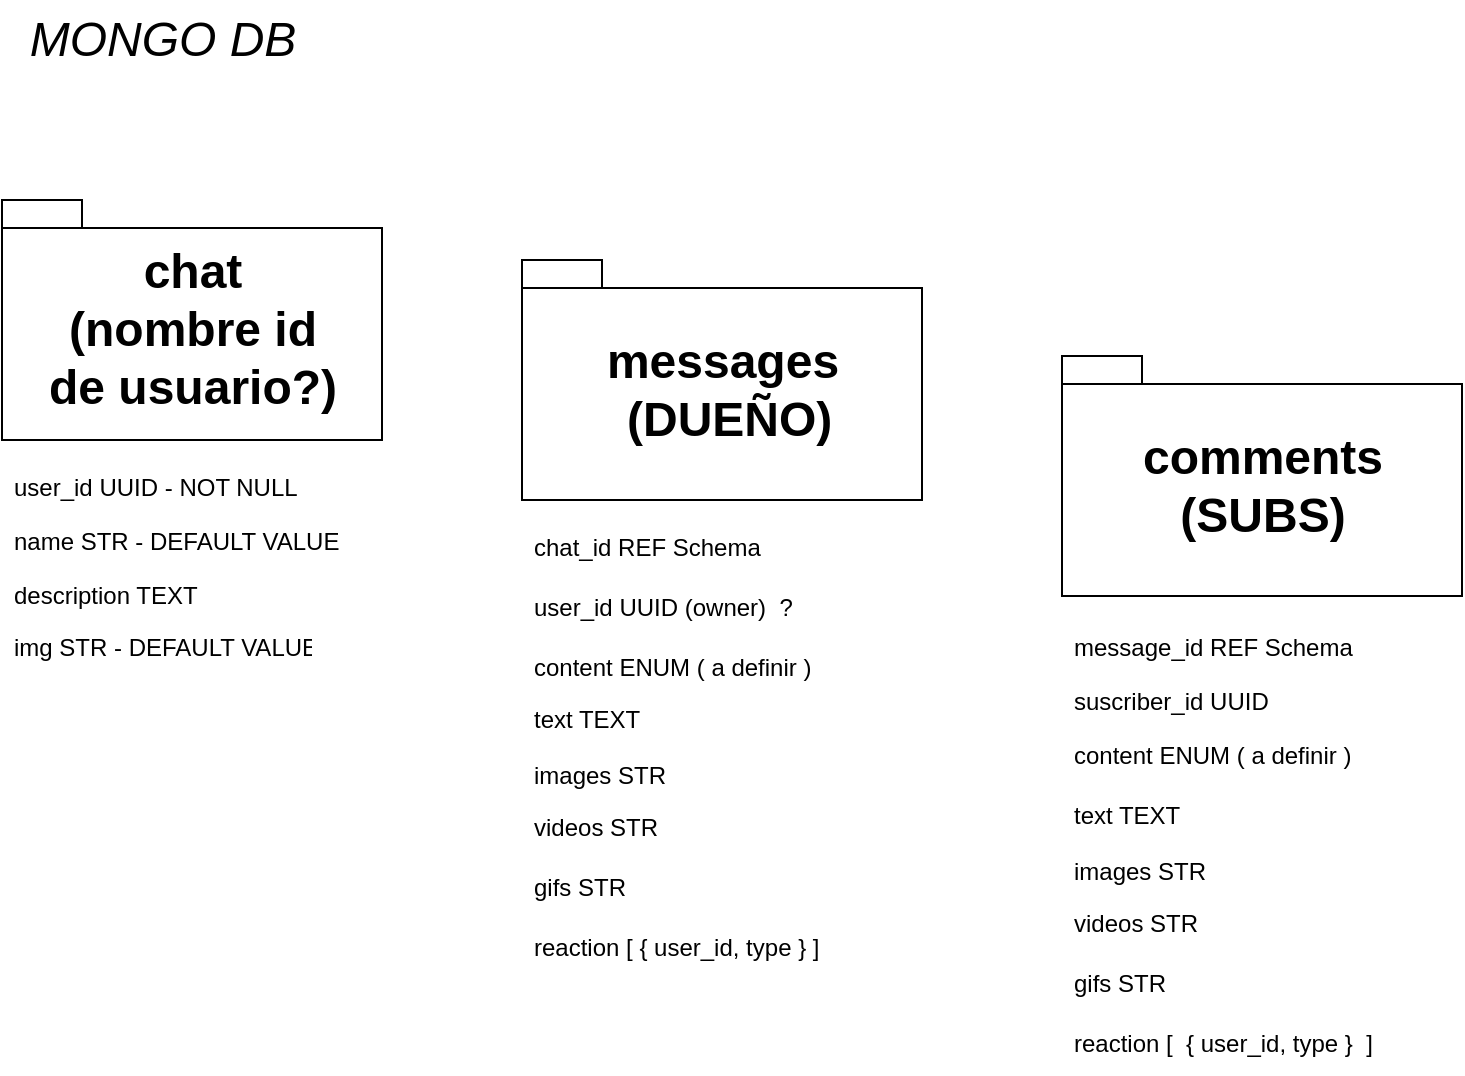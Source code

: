 <mxfile>
    <diagram id="YF7XhDCpssPX3aJB71T2" name="Page-1">
        <mxGraphModel dx="1039" dy="495" grid="1" gridSize="10" guides="1" tooltips="1" connect="1" arrows="1" fold="1" page="1" pageScale="1" pageWidth="850" pageHeight="1100" math="0" shadow="0">
            <root>
                <mxCell id="0"/>
                <mxCell id="1" parent="0"/>
                <mxCell id="2" value="chat &lt;br&gt;(nombre id&lt;br&gt;de usuario?)&lt;br&gt;" style="shape=folder;fontStyle=1;spacingTop=10;tabWidth=40;tabHeight=14;tabPosition=left;html=1;fontSize=24;" parent="1" vertex="1">
                    <mxGeometry x="40" y="120" width="190" height="120" as="geometry"/>
                </mxCell>
                <mxCell id="3" value="messages&lt;br&gt;&amp;nbsp;(DUEÑO)" style="shape=folder;fontStyle=1;spacingTop=10;tabWidth=40;tabHeight=14;tabPosition=left;html=1;fontSize=24;" parent="1" vertex="1">
                    <mxGeometry x="300" y="150" width="200" height="120" as="geometry"/>
                </mxCell>
                <mxCell id="4" value="&lt;span style=&quot;font-size: 24px;&quot;&gt;&lt;i&gt;MONGO DB&lt;/i&gt;&lt;/span&gt;" style="text;html=1;align=center;verticalAlign=middle;resizable=0;points=[];autosize=1;strokeColor=none;fillColor=none;" parent="1" vertex="1">
                    <mxGeometry x="40" y="20" width="160" height="40" as="geometry"/>
                </mxCell>
                <mxCell id="8" value="user_id UUID - NOT NULL" style="text;strokeColor=none;fillColor=none;align=left;verticalAlign=top;spacingLeft=4;spacingRight=4;overflow=hidden;rotatable=0;points=[[0,0.5],[1,0.5]];portConstraint=eastwest;" parent="1" vertex="1">
                    <mxGeometry x="40" y="250" width="160" height="26" as="geometry"/>
                </mxCell>
                <mxCell id="11" value="chat_id REF Schema" style="text;strokeColor=none;fillColor=none;align=left;verticalAlign=top;spacingLeft=4;spacingRight=4;overflow=hidden;rotatable=0;points=[[0,0.5],[1,0.5]];portConstraint=eastwest;" parent="1" vertex="1">
                    <mxGeometry x="300" y="280" width="160" height="26" as="geometry"/>
                </mxCell>
                <mxCell id="12" value="user_id UUID (owner)  ?" style="text;strokeColor=none;fillColor=none;align=left;verticalAlign=top;spacingLeft=4;spacingRight=4;overflow=hidden;rotatable=0;points=[[0,0.5],[1,0.5]];portConstraint=eastwest;" parent="1" vertex="1">
                    <mxGeometry x="300" y="310" width="160" height="26" as="geometry"/>
                </mxCell>
                <mxCell id="13" value="images STR " style="text;strokeColor=none;fillColor=none;align=left;verticalAlign=top;spacingLeft=4;spacingRight=4;overflow=hidden;rotatable=0;points=[[0,0.5],[1,0.5]];portConstraint=eastwest;" parent="1" vertex="1">
                    <mxGeometry x="300" y="394" width="160" height="26" as="geometry"/>
                </mxCell>
                <mxCell id="14" value="content ENUM ( a definir )" style="text;strokeColor=none;fillColor=none;align=left;verticalAlign=top;spacingLeft=4;spacingRight=4;overflow=hidden;rotatable=0;points=[[0,0.5],[1,0.5]];portConstraint=eastwest;" parent="1" vertex="1">
                    <mxGeometry x="300" y="340" width="160" height="20" as="geometry"/>
                </mxCell>
                <mxCell id="15" value="videos STR" style="text;strokeColor=none;fillColor=none;align=left;verticalAlign=top;spacingLeft=4;spacingRight=4;overflow=hidden;rotatable=0;points=[[0,0.5],[1,0.5]];portConstraint=eastwest;" parent="1" vertex="1">
                    <mxGeometry x="300" y="420" width="160" height="26" as="geometry"/>
                </mxCell>
                <mxCell id="16" value="gifs STR" style="text;strokeColor=none;fillColor=none;align=left;verticalAlign=top;spacingLeft=4;spacingRight=4;overflow=hidden;rotatable=0;points=[[0,0.5],[1,0.5]];portConstraint=eastwest;" parent="1" vertex="1">
                    <mxGeometry x="300" y="450" width="160" height="26" as="geometry"/>
                </mxCell>
                <mxCell id="18" value="reaction [ { user_id, type } ]" style="text;strokeColor=none;fillColor=none;align=left;verticalAlign=top;spacingLeft=4;spacingRight=4;overflow=hidden;rotatable=0;points=[[0,0.5],[1,0.5]];portConstraint=eastwest;" parent="1" vertex="1">
                    <mxGeometry x="300" y="480" width="160" height="26" as="geometry"/>
                </mxCell>
                <mxCell id="23" value="comments&lt;br&gt;(SUBS)" style="shape=folder;fontStyle=1;spacingTop=10;tabWidth=40;tabHeight=14;tabPosition=left;html=1;fontSize=24;" parent="1" vertex="1">
                    <mxGeometry x="570" y="198" width="200" height="120" as="geometry"/>
                </mxCell>
                <mxCell id="25" value="suscriber_id UUID" style="text;strokeColor=none;fillColor=none;align=left;verticalAlign=top;spacingLeft=4;spacingRight=4;overflow=hidden;rotatable=0;points=[[0,0.5],[1,0.5]];portConstraint=eastwest;" parent="1" vertex="1">
                    <mxGeometry x="570" y="357" width="160" height="26" as="geometry"/>
                </mxCell>
                <mxCell id="27" value="content ENUM ( a definir )" style="text;strokeColor=none;fillColor=none;align=left;verticalAlign=top;spacingLeft=4;spacingRight=4;overflow=hidden;rotatable=0;points=[[0,0.5],[1,0.5]];portConstraint=eastwest;" parent="1" vertex="1">
                    <mxGeometry x="570" y="384" width="160" height="20" as="geometry"/>
                </mxCell>
                <mxCell id="28" value="images STR " style="text;strokeColor=none;fillColor=none;align=left;verticalAlign=top;spacingLeft=4;spacingRight=4;overflow=hidden;rotatable=0;points=[[0,0.5],[1,0.5]];portConstraint=eastwest;" parent="1" vertex="1">
                    <mxGeometry x="570" y="442" width="160" height="26" as="geometry"/>
                </mxCell>
                <mxCell id="29" value="videos STR" style="text;strokeColor=none;fillColor=none;align=left;verticalAlign=top;spacingLeft=4;spacingRight=4;overflow=hidden;rotatable=0;points=[[0,0.5],[1,0.5]];portConstraint=eastwest;" parent="1" vertex="1">
                    <mxGeometry x="570" y="468" width="160" height="26" as="geometry"/>
                </mxCell>
                <mxCell id="30" value="gifs STR" style="text;strokeColor=none;fillColor=none;align=left;verticalAlign=top;spacingLeft=4;spacingRight=4;overflow=hidden;rotatable=0;points=[[0,0.5],[1,0.5]];portConstraint=eastwest;" parent="1" vertex="1">
                    <mxGeometry x="570" y="498" width="160" height="26" as="geometry"/>
                </mxCell>
                <mxCell id="31" value="reaction [  { user_id, type }  ]" style="text;strokeColor=none;fillColor=none;align=left;verticalAlign=top;spacingLeft=4;spacingRight=4;overflow=hidden;rotatable=0;points=[[0,0.5],[1,0.5]];portConstraint=eastwest;" parent="1" vertex="1">
                    <mxGeometry x="570" y="528" width="160" height="26" as="geometry"/>
                </mxCell>
                <mxCell id="34" value="name STR - DEFAULT VALUE" style="text;strokeColor=none;fillColor=none;align=left;verticalAlign=top;spacingLeft=4;spacingRight=4;overflow=hidden;rotatable=0;points=[[0,0.5],[1,0.5]];portConstraint=eastwest;" parent="1" vertex="1">
                    <mxGeometry x="40" y="277" width="180" height="26" as="geometry"/>
                </mxCell>
                <mxCell id="35" value="description TEXT" style="text;strokeColor=none;fillColor=none;align=left;verticalAlign=top;spacingLeft=4;spacingRight=4;overflow=hidden;rotatable=0;points=[[0,0.5],[1,0.5]];portConstraint=eastwest;" parent="1" vertex="1">
                    <mxGeometry x="40" y="304" width="160" height="26" as="geometry"/>
                </mxCell>
                <mxCell id="36" value="img STR - DEFAULT VALUE" style="text;strokeColor=none;fillColor=none;align=left;verticalAlign=top;spacingLeft=4;spacingRight=4;overflow=hidden;rotatable=0;points=[[0,0.5],[1,0.5]];portConstraint=eastwest;" parent="1" vertex="1">
                    <mxGeometry x="40" y="330" width="160" height="26" as="geometry"/>
                </mxCell>
                <mxCell id="37" value="text TEXT" style="text;strokeColor=none;fillColor=none;align=left;verticalAlign=top;spacingLeft=4;spacingRight=4;overflow=hidden;rotatable=0;points=[[0,0.5],[1,0.5]];portConstraint=eastwest;" parent="1" vertex="1">
                    <mxGeometry x="300" y="366" width="160" height="20" as="geometry"/>
                </mxCell>
                <mxCell id="38" value="text TEXT" style="text;strokeColor=none;fillColor=none;align=left;verticalAlign=top;spacingLeft=4;spacingRight=4;overflow=hidden;rotatable=0;points=[[0,0.5],[1,0.5]];portConstraint=eastwest;" parent="1" vertex="1">
                    <mxGeometry x="570" y="414" width="160" height="20" as="geometry"/>
                </mxCell>
                <mxCell id="39" value="message_id REF Schema" style="text;strokeColor=none;fillColor=none;align=left;verticalAlign=top;spacingLeft=4;spacingRight=4;overflow=hidden;rotatable=0;points=[[0,0.5],[1,0.5]];portConstraint=eastwest;" parent="1" vertex="1">
                    <mxGeometry x="570" y="330" width="160" height="26" as="geometry"/>
                </mxCell>
            </root>
        </mxGraphModel>
    </diagram>
</mxfile>